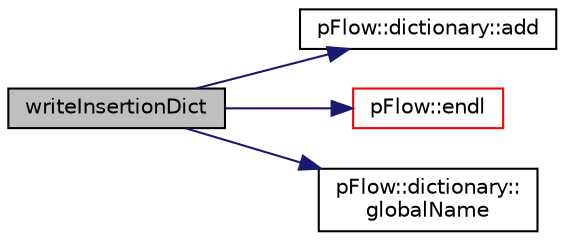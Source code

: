 digraph "writeInsertionDict"
{
 // LATEX_PDF_SIZE
  edge [fontname="Helvetica",fontsize="10",labelfontname="Helvetica",labelfontsize="10"];
  node [fontname="Helvetica",fontsize="10",shape=record];
  rankdir="LR";
  Node1 [label="writeInsertionDict",height=0.2,width=0.4,color="black", fillcolor="grey75", style="filled", fontcolor="black",tooltip="Write to dictionary."];
  Node1 -> Node2 [color="midnightblue",fontsize="10",style="solid",fontname="Helvetica"];
  Node2 [label="pFlow::dictionary::add",height=0.2,width=0.4,color="black", fillcolor="white", style="filled",URL="$classpFlow_1_1dictionary.html#a6ae2ea14b8b5e5661c2f207aae2d4bdc",tooltip="add a float dataEntry"];
  Node1 -> Node3 [color="midnightblue",fontsize="10",style="solid",fontname="Helvetica"];
  Node3 [label="pFlow::endl",height=0.2,width=0.4,color="red", fillcolor="white", style="filled",URL="$namespacepFlow.html#aba8f0c455a3fdb4b05ad33a25b13b189",tooltip="Add newline and flush stream."];
  Node1 -> Node5 [color="midnightblue",fontsize="10",style="solid",fontname="Helvetica"];
  Node5 [label="pFlow::dictionary::\lglobalName",height=0.2,width=0.4,color="black", fillcolor="white", style="filled",URL="$classpFlow_1_1dictionary.html#a85c3c1fce0c14d36030092df2f27b632",tooltip="global name of entry, separated with dots"];
}
